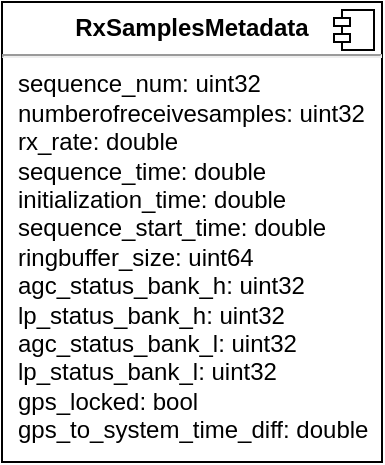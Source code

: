 <mxfile version="16.2.2" type="device"><diagram id="G8Hf7PpkZNUWCN3ntZE2" name="Page-1"><mxGraphModel dx="782" dy="1127" grid="1" gridSize="10" guides="1" tooltips="1" connect="1" arrows="1" fold="1" page="1" pageScale="1" pageWidth="850" pageHeight="1100" math="0" shadow="0"><root><mxCell id="0"/><mxCell id="1" parent="0"/><mxCell id="uO6x1lowmgN3ldsLgx94-1" value="&lt;p style=&quot;margin: 0px ; margin-top: 6px ; text-align: center&quot;&gt;&lt;b&gt;RxSamplesMetadata&lt;/b&gt;&lt;br&gt;&lt;/p&gt;&lt;hr&gt;&lt;p style=&quot;margin: 0px ; margin-left: 8px&quot;&gt;sequence_num: uint32&lt;/p&gt;&lt;p style=&quot;margin: 0px ; margin-left: 8px&quot;&gt;numberofreceivesamples: uint32&lt;/p&gt;&lt;p style=&quot;margin: 0px ; margin-left: 8px&quot;&gt;rx_rate: double&lt;/p&gt;&lt;p style=&quot;margin: 0px ; margin-left: 8px&quot;&gt;sequence_time: double&lt;/p&gt;&lt;p style=&quot;margin: 0px ; margin-left: 8px&quot;&gt;initialization_time: double&lt;/p&gt;&lt;p style=&quot;margin: 0px ; margin-left: 8px&quot;&gt;sequence_start_time: double&lt;/p&gt;&lt;p style=&quot;margin: 0px ; margin-left: 8px&quot;&gt;ringbuffer_size: uint64&lt;/p&gt;&lt;p style=&quot;margin: 0px ; margin-left: 8px&quot;&gt;agc_status_bank_h: uint32&lt;/p&gt;&lt;p style=&quot;margin: 0px ; margin-left: 8px&quot;&gt;lp_status_bank_h: uint32&lt;/p&gt;&lt;p style=&quot;margin: 0px ; margin-left: 8px&quot;&gt;agc_status_bank_l: uint32&lt;/p&gt;&lt;p style=&quot;margin: 0px ; margin-left: 8px&quot;&gt;lp_status_bank_l: uint32&lt;/p&gt;&lt;p style=&quot;margin: 0px ; margin-left: 8px&quot;&gt;gps_locked: bool&lt;/p&gt;&lt;p style=&quot;margin: 0px ; margin-left: 8px&quot;&gt;gps_to_system_time_diff: double&lt;br&gt;&lt;/p&gt;" style="align=left;overflow=fill;html=1;dropTarget=0;" vertex="1" parent="1"><mxGeometry x="310" y="530" width="190" height="230" as="geometry"/></mxCell><mxCell id="uO6x1lowmgN3ldsLgx94-2" value="" style="shape=component;jettyWidth=8;jettyHeight=4;" vertex="1" parent="uO6x1lowmgN3ldsLgx94-1"><mxGeometry x="1" width="20" height="20" relative="1" as="geometry"><mxPoint x="-24" y="4" as="offset"/></mxGeometry></mxCell></root></mxGraphModel></diagram></mxfile>